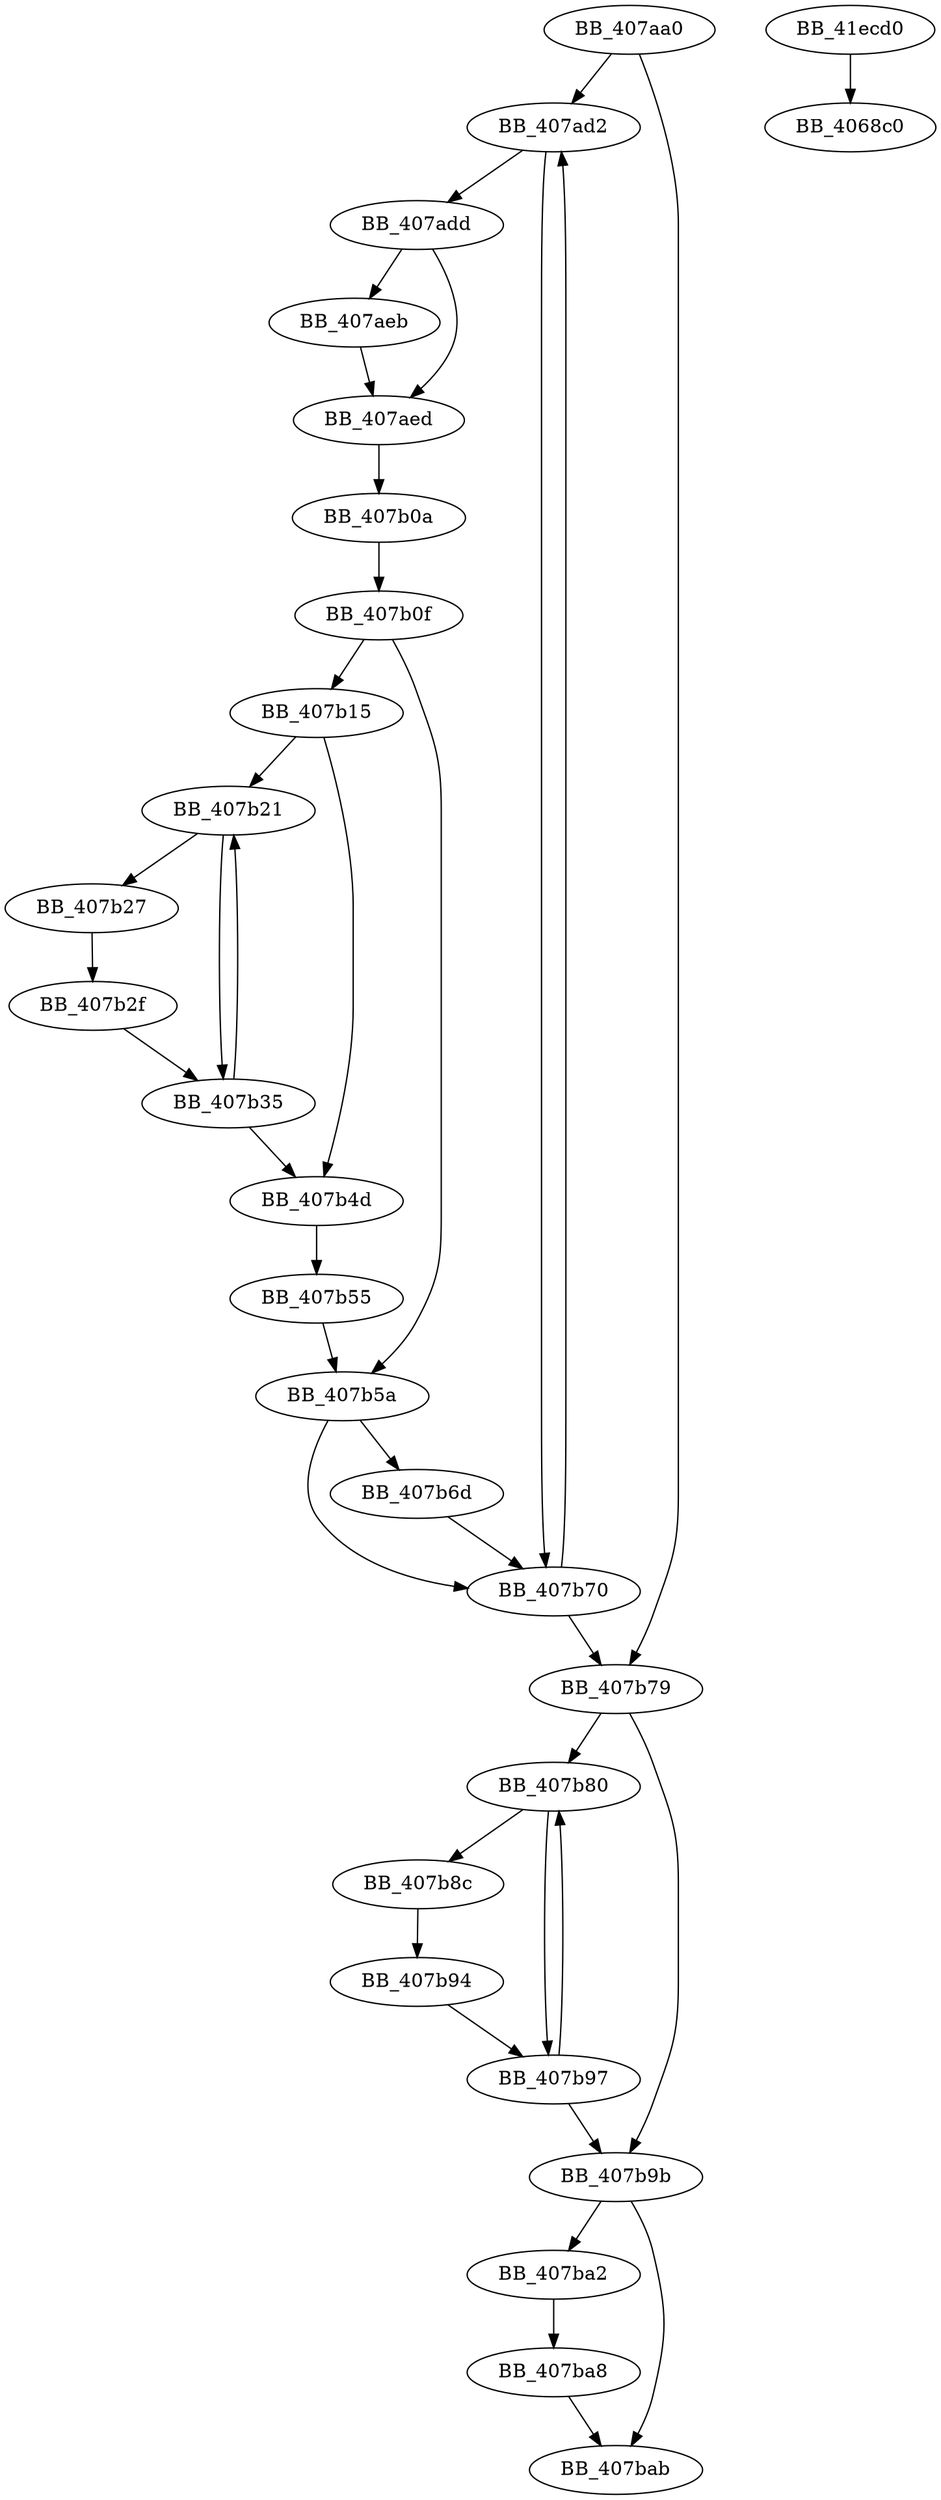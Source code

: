 DiGraph sub_407AA0{
BB_407aa0->BB_407ad2
BB_407aa0->BB_407b79
BB_407ad2->BB_407add
BB_407ad2->BB_407b70
BB_407add->BB_407aeb
BB_407add->BB_407aed
BB_407aeb->BB_407aed
BB_407aed->BB_407b0a
BB_407b0a->BB_407b0f
BB_407b0f->BB_407b15
BB_407b0f->BB_407b5a
BB_407b15->BB_407b21
BB_407b15->BB_407b4d
BB_407b21->BB_407b27
BB_407b21->BB_407b35
BB_407b27->BB_407b2f
BB_407b2f->BB_407b35
BB_407b35->BB_407b21
BB_407b35->BB_407b4d
BB_407b4d->BB_407b55
BB_407b55->BB_407b5a
BB_407b5a->BB_407b6d
BB_407b5a->BB_407b70
BB_407b6d->BB_407b70
BB_407b70->BB_407ad2
BB_407b70->BB_407b79
BB_407b79->BB_407b80
BB_407b79->BB_407b9b
BB_407b80->BB_407b8c
BB_407b80->BB_407b97
BB_407b8c->BB_407b94
BB_407b94->BB_407b97
BB_407b97->BB_407b80
BB_407b97->BB_407b9b
BB_407b9b->BB_407ba2
BB_407b9b->BB_407bab
BB_407ba2->BB_407ba8
BB_407ba8->BB_407bab
BB_41ecd0->BB_4068c0
}
